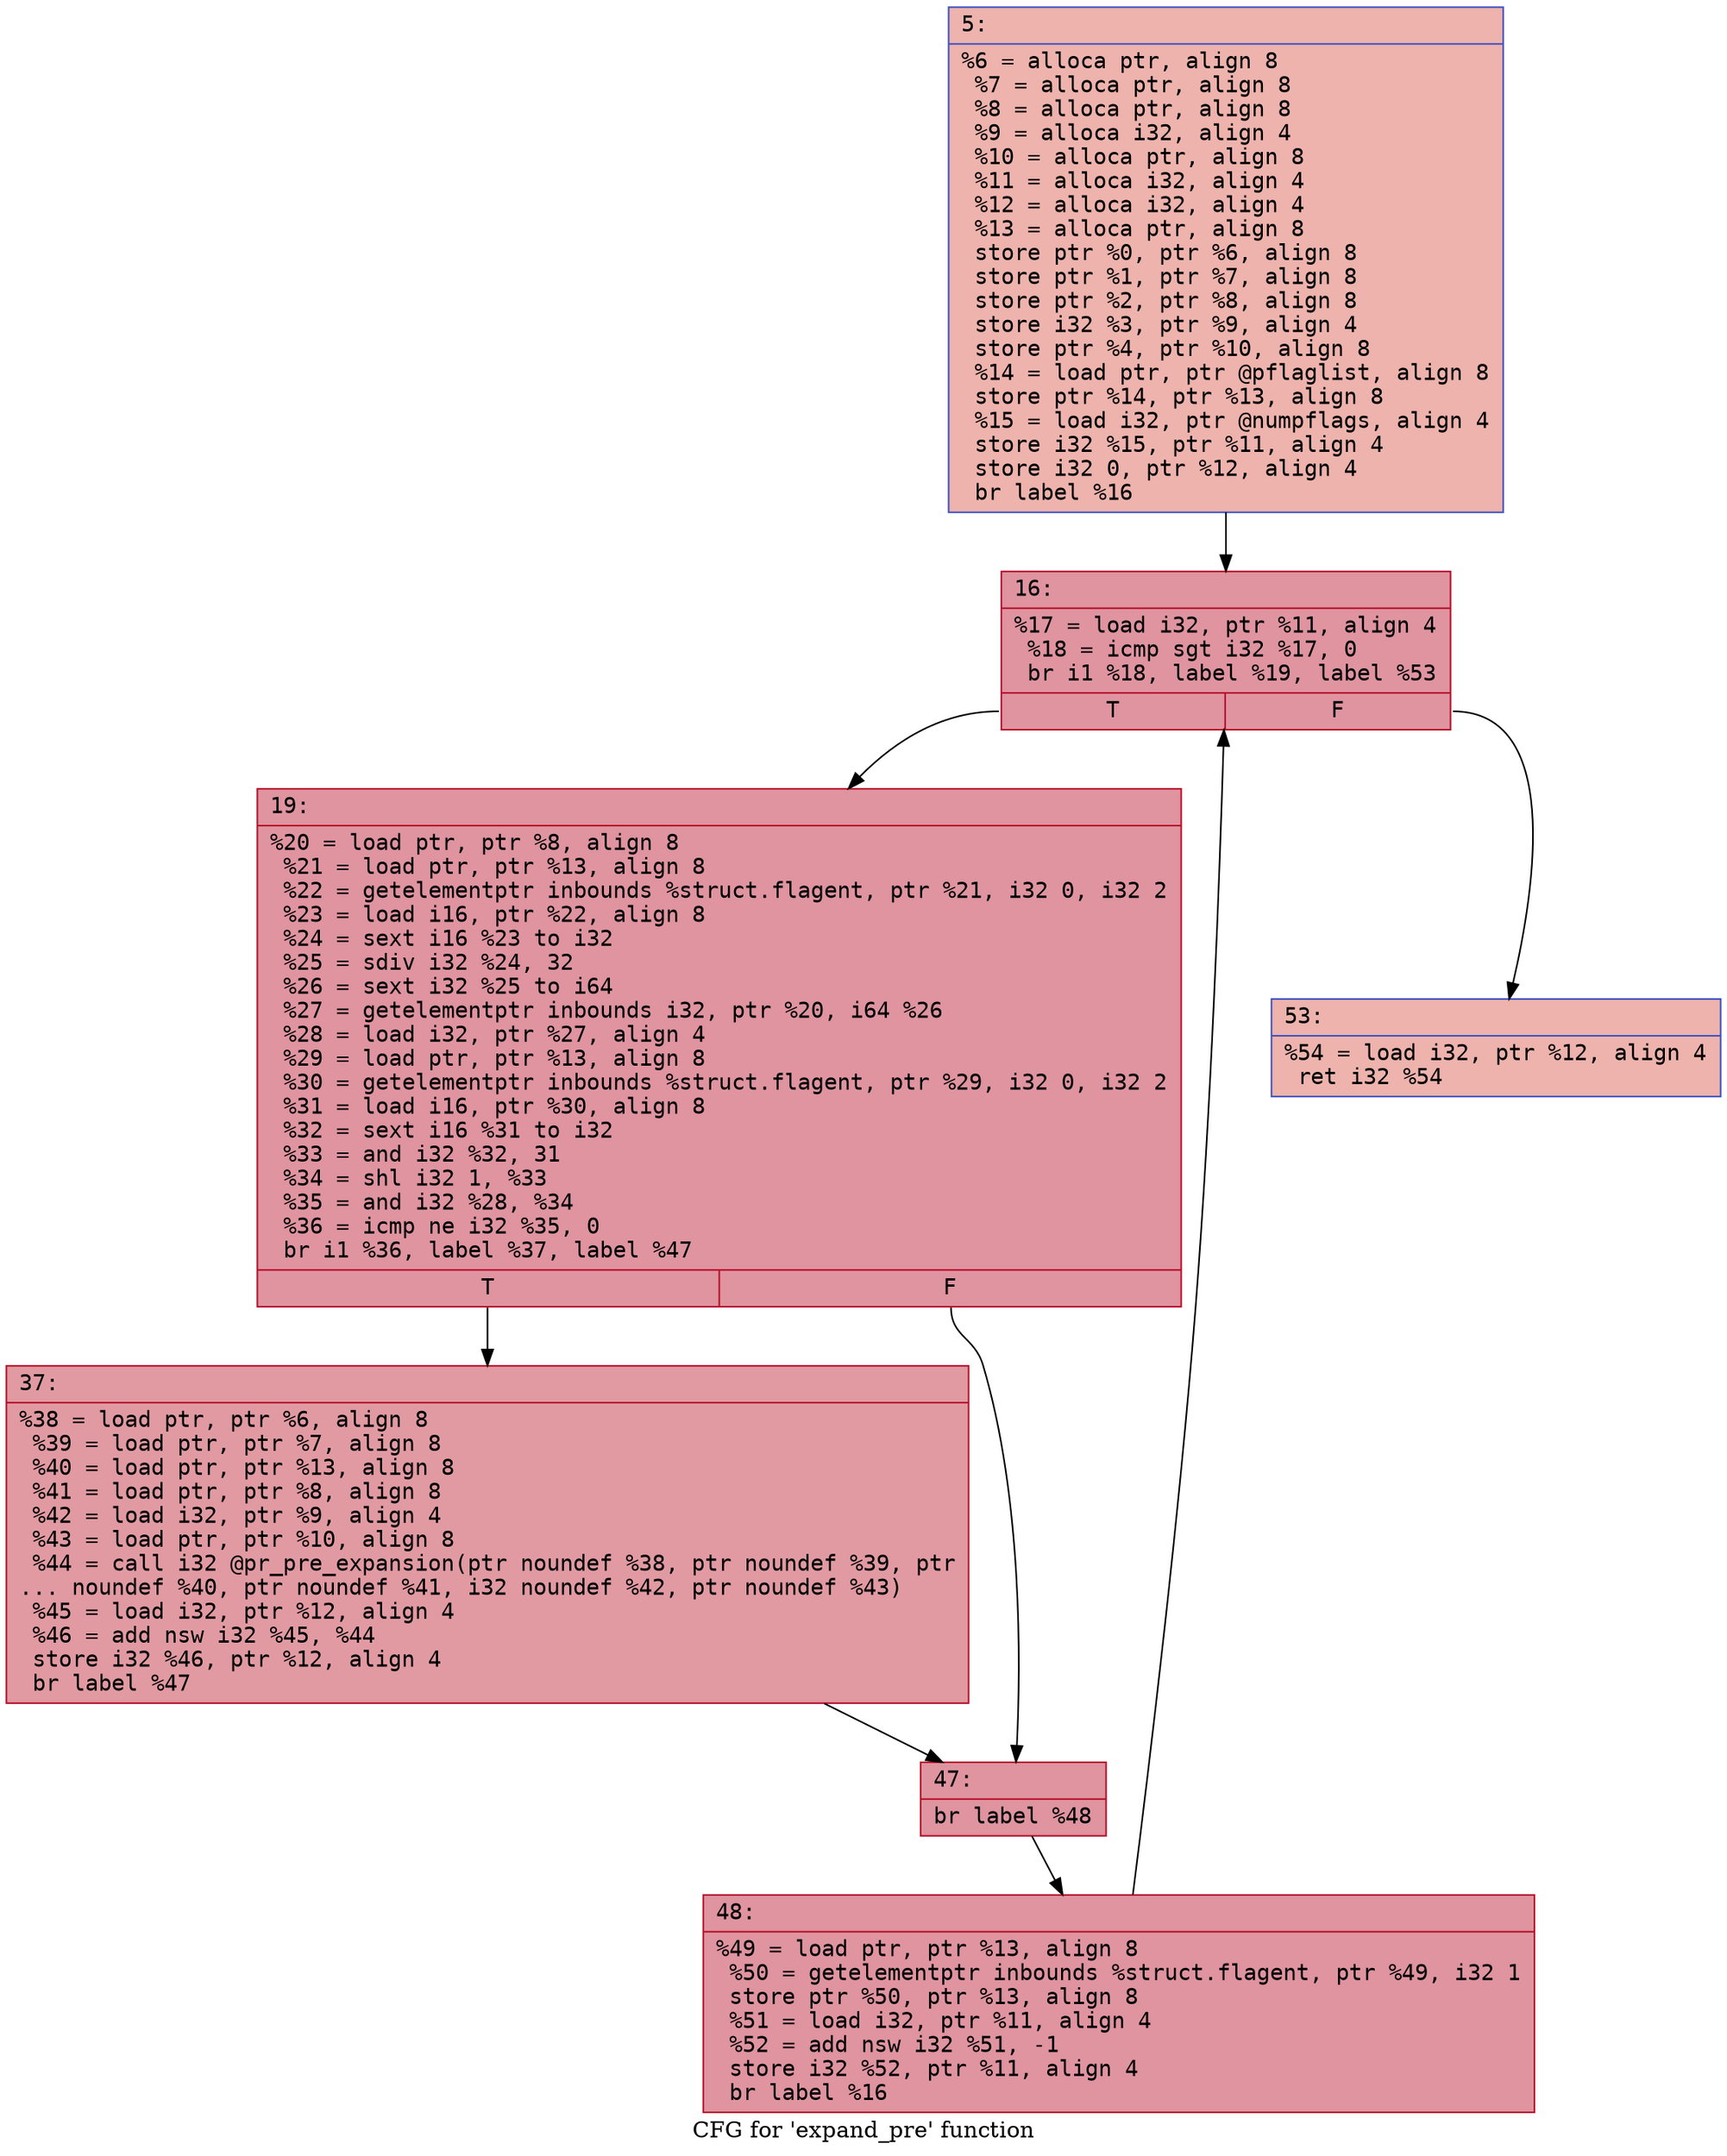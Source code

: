 digraph "CFG for 'expand_pre' function" {
	label="CFG for 'expand_pre' function";

	Node0x600001323bb0 [shape=record,color="#3d50c3ff", style=filled, fillcolor="#d6524470" fontname="Courier",label="{5:\l|  %6 = alloca ptr, align 8\l  %7 = alloca ptr, align 8\l  %8 = alloca ptr, align 8\l  %9 = alloca i32, align 4\l  %10 = alloca ptr, align 8\l  %11 = alloca i32, align 4\l  %12 = alloca i32, align 4\l  %13 = alloca ptr, align 8\l  store ptr %0, ptr %6, align 8\l  store ptr %1, ptr %7, align 8\l  store ptr %2, ptr %8, align 8\l  store i32 %3, ptr %9, align 4\l  store ptr %4, ptr %10, align 8\l  %14 = load ptr, ptr @pflaglist, align 8\l  store ptr %14, ptr %13, align 8\l  %15 = load i32, ptr @numpflags, align 4\l  store i32 %15, ptr %11, align 4\l  store i32 0, ptr %12, align 4\l  br label %16\l}"];
	Node0x600001323bb0 -> Node0x600001323c50[tooltip="5 -> 16\nProbability 100.00%" ];
	Node0x600001323c50 [shape=record,color="#b70d28ff", style=filled, fillcolor="#b70d2870" fontname="Courier",label="{16:\l|  %17 = load i32, ptr %11, align 4\l  %18 = icmp sgt i32 %17, 0\l  br i1 %18, label %19, label %53\l|{<s0>T|<s1>F}}"];
	Node0x600001323c50:s0 -> Node0x600001323ca0[tooltip="16 -> 19\nProbability 96.88%" ];
	Node0x600001323c50:s1 -> Node0x600001323de0[tooltip="16 -> 53\nProbability 3.12%" ];
	Node0x600001323ca0 [shape=record,color="#b70d28ff", style=filled, fillcolor="#b70d2870" fontname="Courier",label="{19:\l|  %20 = load ptr, ptr %8, align 8\l  %21 = load ptr, ptr %13, align 8\l  %22 = getelementptr inbounds %struct.flagent, ptr %21, i32 0, i32 2\l  %23 = load i16, ptr %22, align 8\l  %24 = sext i16 %23 to i32\l  %25 = sdiv i32 %24, 32\l  %26 = sext i32 %25 to i64\l  %27 = getelementptr inbounds i32, ptr %20, i64 %26\l  %28 = load i32, ptr %27, align 4\l  %29 = load ptr, ptr %13, align 8\l  %30 = getelementptr inbounds %struct.flagent, ptr %29, i32 0, i32 2\l  %31 = load i16, ptr %30, align 8\l  %32 = sext i16 %31 to i32\l  %33 = and i32 %32, 31\l  %34 = shl i32 1, %33\l  %35 = and i32 %28, %34\l  %36 = icmp ne i32 %35, 0\l  br i1 %36, label %37, label %47\l|{<s0>T|<s1>F}}"];
	Node0x600001323ca0:s0 -> Node0x600001323cf0[tooltip="19 -> 37\nProbability 62.50%" ];
	Node0x600001323ca0:s1 -> Node0x600001323d40[tooltip="19 -> 47\nProbability 37.50%" ];
	Node0x600001323cf0 [shape=record,color="#b70d28ff", style=filled, fillcolor="#bb1b2c70" fontname="Courier",label="{37:\l|  %38 = load ptr, ptr %6, align 8\l  %39 = load ptr, ptr %7, align 8\l  %40 = load ptr, ptr %13, align 8\l  %41 = load ptr, ptr %8, align 8\l  %42 = load i32, ptr %9, align 4\l  %43 = load ptr, ptr %10, align 8\l  %44 = call i32 @pr_pre_expansion(ptr noundef %38, ptr noundef %39, ptr\l... noundef %40, ptr noundef %41, i32 noundef %42, ptr noundef %43)\l  %45 = load i32, ptr %12, align 4\l  %46 = add nsw i32 %45, %44\l  store i32 %46, ptr %12, align 4\l  br label %47\l}"];
	Node0x600001323cf0 -> Node0x600001323d40[tooltip="37 -> 47\nProbability 100.00%" ];
	Node0x600001323d40 [shape=record,color="#b70d28ff", style=filled, fillcolor="#b70d2870" fontname="Courier",label="{47:\l|  br label %48\l}"];
	Node0x600001323d40 -> Node0x600001323d90[tooltip="47 -> 48\nProbability 100.00%" ];
	Node0x600001323d90 [shape=record,color="#b70d28ff", style=filled, fillcolor="#b70d2870" fontname="Courier",label="{48:\l|  %49 = load ptr, ptr %13, align 8\l  %50 = getelementptr inbounds %struct.flagent, ptr %49, i32 1\l  store ptr %50, ptr %13, align 8\l  %51 = load i32, ptr %11, align 4\l  %52 = add nsw i32 %51, -1\l  store i32 %52, ptr %11, align 4\l  br label %16\l}"];
	Node0x600001323d90 -> Node0x600001323c50[tooltip="48 -> 16\nProbability 100.00%" ];
	Node0x600001323de0 [shape=record,color="#3d50c3ff", style=filled, fillcolor="#d6524470" fontname="Courier",label="{53:\l|  %54 = load i32, ptr %12, align 4\l  ret i32 %54\l}"];
}

